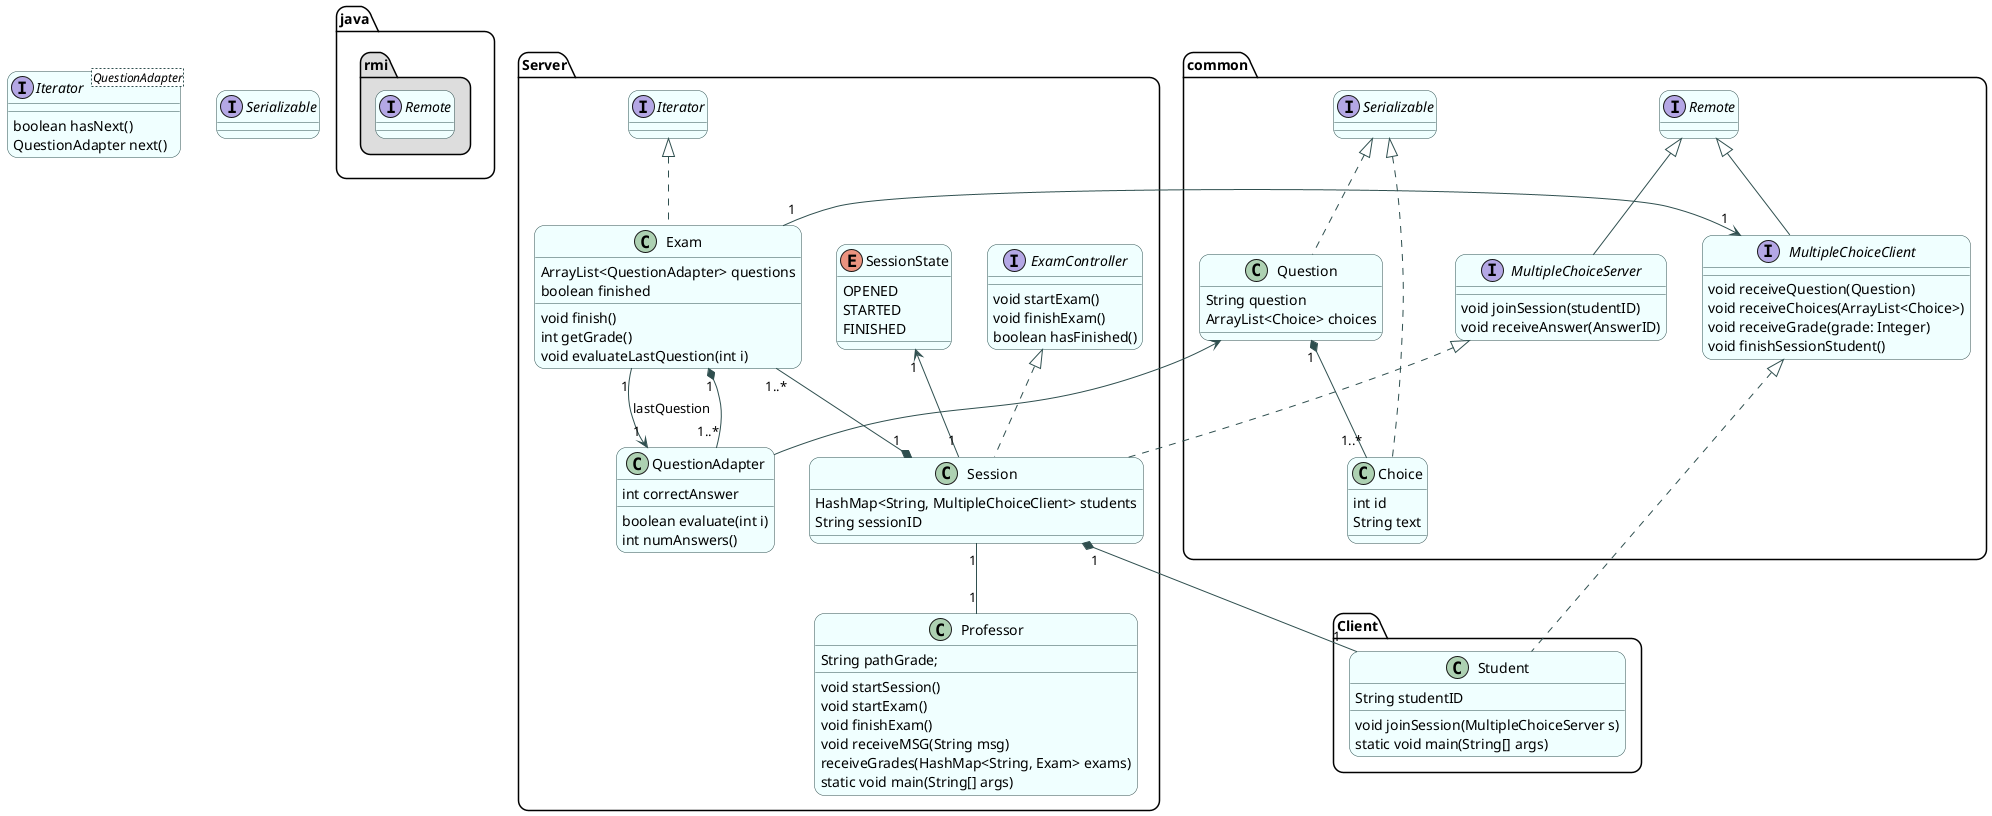 @startuml
skinparam roundcorner 20
skinparam class {
BackgroundColor Azure
BorderColor DarkSlateGray
ArrowColor DarkSlateGray
}
skinparam stereotypeCBackgroundColor GreenYellow

package "java.rmi" #DDDDDD {
    interface Remote {

    }
}
interface Iterator<QuestionAdapter> {
    boolean hasNext()
    QuestionAdapter next()
}
interface Serializable {
}
package "common" {
    class Choice implements Serializable {
        int id
        String text
    }
    class Question implements Serializable {
        String question
        ArrayList<Choice> choices
    }
    interface MultipleChoiceClient extends Remote {
        void receiveQuestion(Question)
        void receiveChoices(ArrayList<Choice>)
        void receiveGrade(grade: Integer)
        void finishSessionStudent()
    }
    interface MultipleChoiceServer extends Remote {
        void joinSession(studentID)
        void receiveAnswer(AnswerID)
    }
}

package "Server" {
    class Professor {
        String pathGrade;
        void startSession()
        void startExam()
        void finishExam()
        void receiveMSG(String msg)
        receiveGrades(HashMap<String, Exam> exams)
        static void main(String[] args)
    }
    interface ExamController {
        void startExam()
        void finishExam()
        boolean hasFinished()
    }
    class Session {
        HashMap<String, MultipleChoiceClient> students
        String sessionID
    }
    enum SessionState {
        OPENED
        STARTED
        FINISHED
    }
    class QuestionAdapter {
        int correctAnswer
        boolean evaluate(int i)
        int numAnswers()
    }

    class Exam implements Iterator {
        ArrayList<QuestionAdapter> questions
        boolean finished
        void finish()
        int getGrade()
        void evaluateLastQuestion(int i)
    }
}

package "Client" {
    class Student {
        String studentID
        void joinSession(MultipleChoiceServer s)
        static void main(String[] args)
    }
}
Question <-- QuestionAdapter
Choice "1..*" -up-* "1" Question
Exam "1" --> "1" MultipleChoiceClient
Exam "1" *-- "1..*" QuestionAdapter
Exam "1" --> "1" QuestionAdapter: lastQuestion
Exam "1..*" --* "1" Session
Session "1" *-- "1" Student
Professor "1" -up- "1" Session
SessionState "1" <-- "1" Session
MultipleChoiceClient <|.. Student
MultipleChoiceServer <|.. Session
ExamController <|.. Session

@enduml
